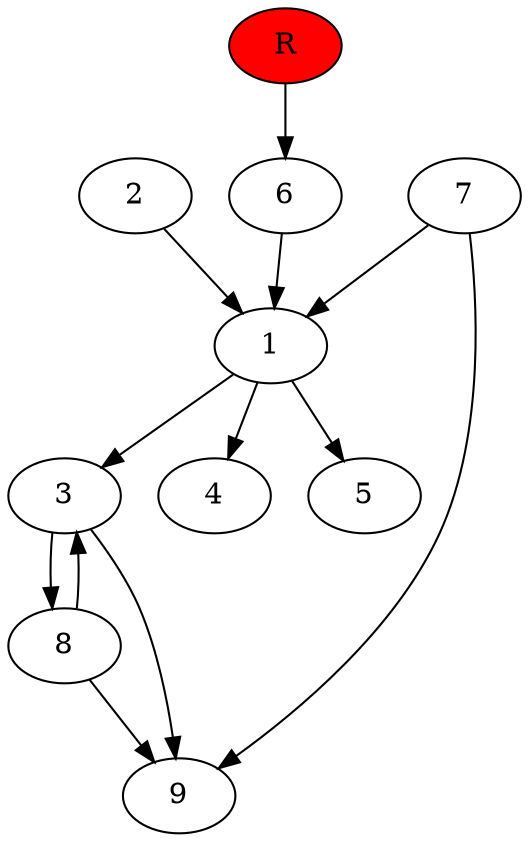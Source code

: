 digraph prb8460 {
	1
	2
	3
	4
	5
	6
	7
	8
	R [fillcolor="#ff0000" style=filled]
	1 -> 3
	1 -> 4
	1 -> 5
	2 -> 1
	3 -> 8
	3 -> 9
	6 -> 1
	7 -> 1
	7 -> 9
	8 -> 3
	8 -> 9
	R -> 6
}
